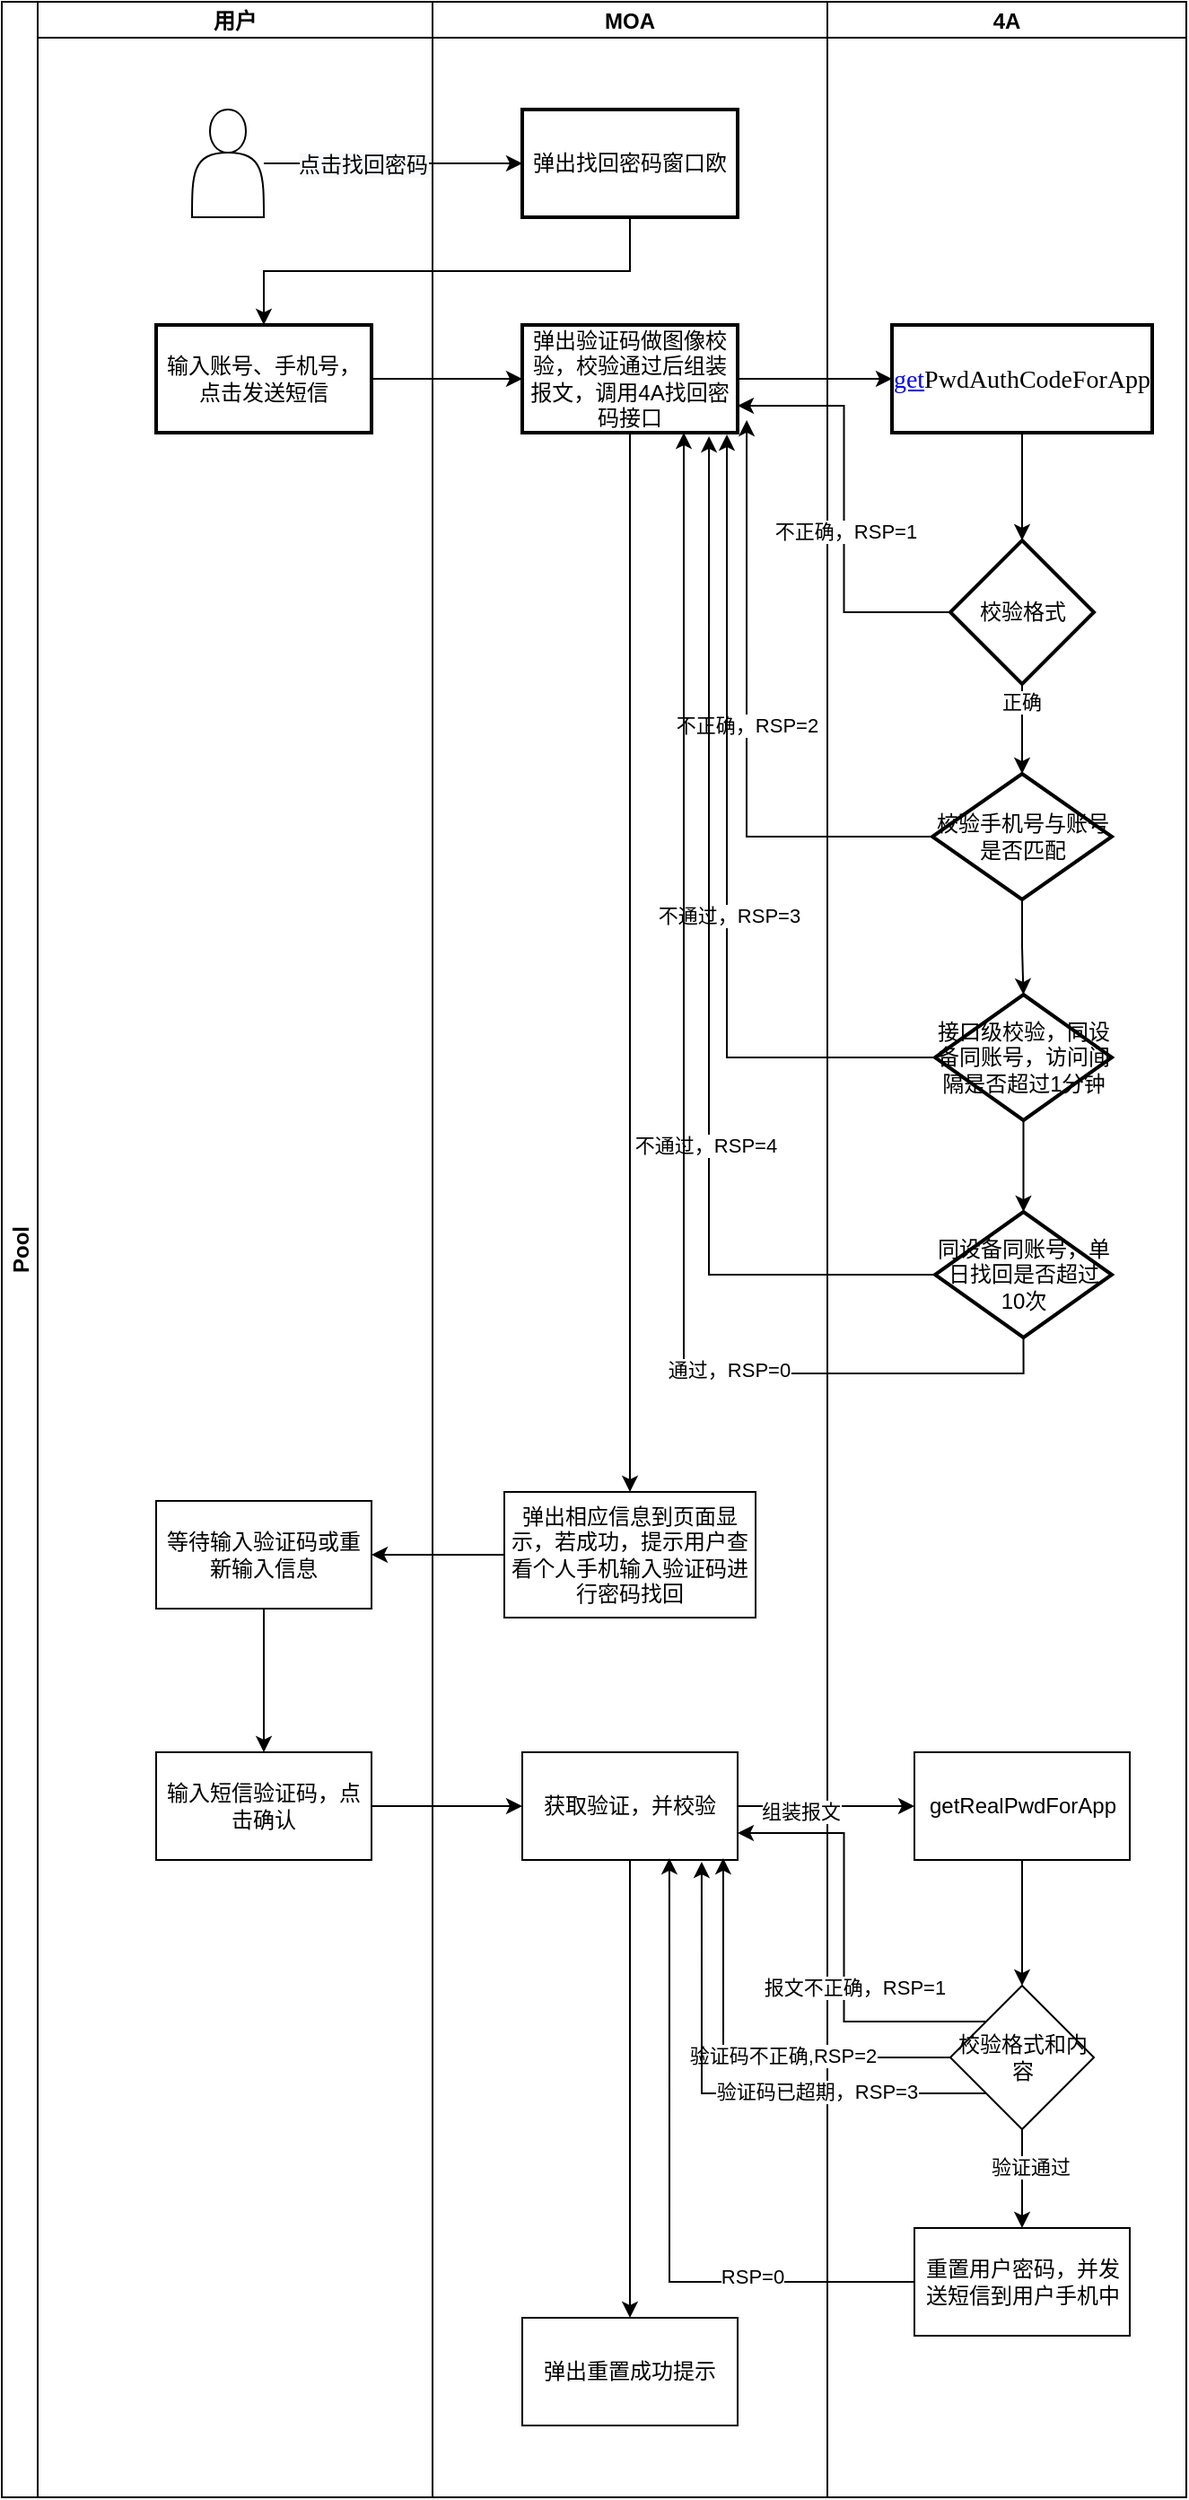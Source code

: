 <mxfile version="16.5.6" type="github" pages="6">
  <diagram id="Kmzh6wSpVczRe0Lrb-6-" name="找回密码">
    <mxGraphModel dx="1038" dy="576" grid="1" gridSize="10" guides="1" tooltips="1" connect="1" arrows="1" fold="1" page="1" pageScale="1" pageWidth="827" pageHeight="1169" math="0" shadow="0">
      <root>
        <mxCell id="FuUYy8-Zn2iDIKLhHMj8-0" />
        <mxCell id="FuUYy8-Zn2iDIKLhHMj8-1" parent="FuUYy8-Zn2iDIKLhHMj8-0" />
        <mxCell id="IIP4rIuuYUn2ihaWNvCv-37" value="Pool" style="swimlane;childLayout=stackLayout;resizeParent=1;resizeParentMax=0;startSize=20;horizontal=0;horizontalStack=1;" parent="FuUYy8-Zn2iDIKLhHMj8-1" vertex="1">
          <mxGeometry x="70" y="80" width="660" height="1390" as="geometry" />
        </mxCell>
        <mxCell id="IIP4rIuuYUn2ihaWNvCv-56" value="用户" style="swimlane;startSize=20;" parent="IIP4rIuuYUn2ihaWNvCv-37" vertex="1">
          <mxGeometry x="20" width="220" height="1390" as="geometry" />
        </mxCell>
        <mxCell id="IIP4rIuuYUn2ihaWNvCv-60" value="" style="shape=actor;whiteSpace=wrap;html=1;" parent="IIP4rIuuYUn2ihaWNvCv-56" vertex="1">
          <mxGeometry x="86" y="60" width="40" height="60" as="geometry" />
        </mxCell>
        <mxCell id="IIP4rIuuYUn2ihaWNvCv-44" value="输入账号、手机号，点击发送短信" style="whiteSpace=wrap;html=1;strokeWidth=2;" parent="IIP4rIuuYUn2ihaWNvCv-56" vertex="1">
          <mxGeometry x="66" y="180" width="120" height="60" as="geometry" />
        </mxCell>
        <mxCell id="IIP4rIuuYUn2ihaWNvCv-93" value="等待输入验证码或重新输入信息" style="whiteSpace=wrap;html=1;rounded=0;" parent="IIP4rIuuYUn2ihaWNvCv-56" vertex="1">
          <mxGeometry x="66" y="835" width="120" height="60" as="geometry" />
        </mxCell>
        <mxCell id="IIP4rIuuYUn2ihaWNvCv-38" value="MOA" style="swimlane;startSize=20;" parent="IIP4rIuuYUn2ihaWNvCv-37" vertex="1">
          <mxGeometry x="240" width="220" height="1390" as="geometry" />
        </mxCell>
        <mxCell id="IIP4rIuuYUn2ihaWNvCv-42" value="弹出找回密码窗口欧" style="whiteSpace=wrap;html=1;strokeWidth=2;" parent="IIP4rIuuYUn2ihaWNvCv-38" vertex="1">
          <mxGeometry x="50" y="60" width="120" height="60" as="geometry" />
        </mxCell>
        <mxCell id="IIP4rIuuYUn2ihaWNvCv-91" style="edgeStyle=orthogonalEdgeStyle;rounded=0;orthogonalLoop=1;jettySize=auto;html=1;" parent="IIP4rIuuYUn2ihaWNvCv-38" source="IIP4rIuuYUn2ihaWNvCv-48" target="IIP4rIuuYUn2ihaWNvCv-90" edge="1">
          <mxGeometry relative="1" as="geometry" />
        </mxCell>
        <mxCell id="IIP4rIuuYUn2ihaWNvCv-48" value="弹出验证码做图像校验，校验通过后组装报文，调用4A找回密码接口" style="whiteSpace=wrap;html=1;strokeWidth=2;" parent="IIP4rIuuYUn2ihaWNvCv-38" vertex="1">
          <mxGeometry x="50" y="180" width="120" height="60" as="geometry" />
        </mxCell>
        <mxCell id="IIP4rIuuYUn2ihaWNvCv-90" value="弹出相应信息到页面显示，若成功，提示用户查看个人手机输入验证码进行密码找回" style="rounded=0;whiteSpace=wrap;html=1;" parent="IIP4rIuuYUn2ihaWNvCv-38" vertex="1">
          <mxGeometry x="40" y="830" width="140" height="70" as="geometry" />
        </mxCell>
        <mxCell id="IIP4rIuuYUn2ihaWNvCv-100" value="获取验证，并校验" style="whiteSpace=wrap;html=1;rounded=0;" parent="IIP4rIuuYUn2ihaWNvCv-38" vertex="1">
          <mxGeometry x="50" y="975" width="120" height="60" as="geometry" />
        </mxCell>
        <mxCell id="IIP4rIuuYUn2ihaWNvCv-124" value="弹出重置成功提示" style="rounded=0;whiteSpace=wrap;html=1;" parent="IIP4rIuuYUn2ihaWNvCv-38" vertex="1">
          <mxGeometry x="50" y="1290" width="120" height="60" as="geometry" />
        </mxCell>
        <mxCell id="IIP4rIuuYUn2ihaWNvCv-123" style="edgeStyle=orthogonalEdgeStyle;rounded=0;orthogonalLoop=1;jettySize=auto;html=1;" parent="IIP4rIuuYUn2ihaWNvCv-38" source="IIP4rIuuYUn2ihaWNvCv-100" target="IIP4rIuuYUn2ihaWNvCv-124" edge="1">
          <mxGeometry relative="1" as="geometry">
            <mxPoint x="110" y="1290" as="targetPoint" />
          </mxGeometry>
        </mxCell>
        <mxCell id="IIP4rIuuYUn2ihaWNvCv-39" value="4A" style="swimlane;startSize=20;" parent="IIP4rIuuYUn2ihaWNvCv-37" vertex="1">
          <mxGeometry x="460" width="200" height="1390" as="geometry" />
        </mxCell>
        <mxCell id="IIP4rIuuYUn2ihaWNvCv-50" value="&lt;p class=&quot;MsoNormal&quot;&gt;&lt;a href=&quot;http://123.126.34.176:20214/WS4A/token/checkBwdaToken?args=xxx&quot;&gt;&lt;span style=&quot;font-size: 10.5pt&quot;&gt;&lt;font face=&quot;Calibri&quot;&gt;get&lt;/font&gt;&lt;/span&gt;&lt;/a&gt;&lt;span style=&quot;font-size: 10.5pt&quot;&gt;&lt;font face=&quot;Calibri&quot;&gt;PwdAuthCodeForApp&lt;/font&gt;&lt;/span&gt;&lt;/p&gt;" style="whiteSpace=wrap;html=1;strokeWidth=2;" parent="IIP4rIuuYUn2ihaWNvCv-39" vertex="1">
          <mxGeometry x="36" y="180" width="145" height="60" as="geometry" />
        </mxCell>
        <mxCell id="IIP4rIuuYUn2ihaWNvCv-72" style="edgeStyle=orthogonalEdgeStyle;rounded=0;orthogonalLoop=1;jettySize=auto;html=1;entryX=0.5;entryY=0;entryDx=0;entryDy=0;entryPerimeter=0;" parent="IIP4rIuuYUn2ihaWNvCv-39" source="IIP4rIuuYUn2ihaWNvCv-54" target="IIP4rIuuYUn2ihaWNvCv-70" edge="1">
          <mxGeometry relative="1" as="geometry" />
        </mxCell>
        <mxCell id="IIP4rIuuYUn2ihaWNvCv-73" value="正确" style="edgeLabel;html=1;align=center;verticalAlign=middle;resizable=0;points=[];" parent="IIP4rIuuYUn2ihaWNvCv-72" vertex="1" connectable="0">
          <mxGeometry x="-0.6" y="-1" relative="1" as="geometry">
            <mxPoint as="offset" />
          </mxGeometry>
        </mxCell>
        <mxCell id="IIP4rIuuYUn2ihaWNvCv-54" value="&lt;span&gt;校验格式&lt;/span&gt;" style="rhombus;whiteSpace=wrap;html=1;strokeWidth=2;" parent="IIP4rIuuYUn2ihaWNvCv-39" vertex="1">
          <mxGeometry x="68.5" y="300" width="80" height="80" as="geometry" />
        </mxCell>
        <mxCell id="IIP4rIuuYUn2ihaWNvCv-55" value="" style="edgeStyle=orthogonalEdgeStyle;rounded=0;orthogonalLoop=1;jettySize=auto;html=1;" parent="IIP4rIuuYUn2ihaWNvCv-39" source="IIP4rIuuYUn2ihaWNvCv-50" target="IIP4rIuuYUn2ihaWNvCv-54" edge="1">
          <mxGeometry relative="1" as="geometry" />
        </mxCell>
        <mxCell id="IIP4rIuuYUn2ihaWNvCv-79" value="" style="edgeStyle=orthogonalEdgeStyle;rounded=0;orthogonalLoop=1;jettySize=auto;html=1;" parent="IIP4rIuuYUn2ihaWNvCv-39" source="IIP4rIuuYUn2ihaWNvCv-70" target="IIP4rIuuYUn2ihaWNvCv-78" edge="1">
          <mxGeometry relative="1" as="geometry" />
        </mxCell>
        <mxCell id="IIP4rIuuYUn2ihaWNvCv-70" value="校验手机号与账号是否匹配" style="strokeWidth=2;html=1;shape=mxgraph.flowchart.decision;whiteSpace=wrap;" parent="IIP4rIuuYUn2ihaWNvCv-39" vertex="1">
          <mxGeometry x="58.5" y="430" width="100" height="70" as="geometry" />
        </mxCell>
        <mxCell id="IIP4rIuuYUn2ihaWNvCv-78" value="接口级校验，同设备同账号，访问间隔是否超过1分钟" style="strokeWidth=2;html=1;shape=mxgraph.flowchart.decision;whiteSpace=wrap;" parent="IIP4rIuuYUn2ihaWNvCv-39" vertex="1">
          <mxGeometry x="60" y="553" width="98.5" height="70" as="geometry" />
        </mxCell>
        <mxCell id="IIP4rIuuYUn2ihaWNvCv-104" value="getRealPwdForApp" style="whiteSpace=wrap;html=1;rounded=0;" parent="IIP4rIuuYUn2ihaWNvCv-39" vertex="1">
          <mxGeometry x="48.5" y="975" width="120" height="60" as="geometry" />
        </mxCell>
        <mxCell id="IIP4rIuuYUn2ihaWNvCv-118" value="重置用户密码，并发送短信到用户手机中" style="whiteSpace=wrap;html=1;rounded=0;" parent="IIP4rIuuYUn2ihaWNvCv-39" vertex="1">
          <mxGeometry x="48.5" y="1240" width="120" height="60" as="geometry" />
        </mxCell>
        <mxCell id="IIP4rIuuYUn2ihaWNvCv-61" style="edgeStyle=orthogonalEdgeStyle;rounded=0;orthogonalLoop=1;jettySize=auto;html=1;entryX=0;entryY=0.5;entryDx=0;entryDy=0;" parent="IIP4rIuuYUn2ihaWNvCv-37" source="IIP4rIuuYUn2ihaWNvCv-60" target="IIP4rIuuYUn2ihaWNvCv-42" edge="1">
          <mxGeometry relative="1" as="geometry" />
        </mxCell>
        <mxCell id="IIP4rIuuYUn2ihaWNvCv-64" value="&lt;span style=&quot;font-size: 12px ; background-color: rgb(248 , 249 , 250)&quot;&gt;点击找回密码&lt;/span&gt;" style="edgeLabel;html=1;align=center;verticalAlign=middle;resizable=0;points=[];" parent="IIP4rIuuYUn2ihaWNvCv-61" vertex="1" connectable="0">
          <mxGeometry x="-0.236" y="-1" relative="1" as="geometry">
            <mxPoint as="offset" />
          </mxGeometry>
        </mxCell>
        <mxCell id="IIP4rIuuYUn2ihaWNvCv-65" style="edgeStyle=orthogonalEdgeStyle;rounded=0;orthogonalLoop=1;jettySize=auto;html=1;entryX=0.5;entryY=0;entryDx=0;entryDy=0;exitX=0.5;exitY=1;exitDx=0;exitDy=0;" parent="IIP4rIuuYUn2ihaWNvCv-37" source="IIP4rIuuYUn2ihaWNvCv-42" target="IIP4rIuuYUn2ihaWNvCv-44" edge="1">
          <mxGeometry relative="1" as="geometry" />
        </mxCell>
        <mxCell id="IIP4rIuuYUn2ihaWNvCv-49" value="" style="edgeStyle=orthogonalEdgeStyle;rounded=0;orthogonalLoop=1;jettySize=auto;html=1;" parent="IIP4rIuuYUn2ihaWNvCv-37" source="IIP4rIuuYUn2ihaWNvCv-44" target="IIP4rIuuYUn2ihaWNvCv-48" edge="1">
          <mxGeometry relative="1" as="geometry" />
        </mxCell>
        <mxCell id="IIP4rIuuYUn2ihaWNvCv-51" value="" style="edgeStyle=orthogonalEdgeStyle;rounded=0;orthogonalLoop=1;jettySize=auto;html=1;" parent="IIP4rIuuYUn2ihaWNvCv-37" source="IIP4rIuuYUn2ihaWNvCv-48" target="IIP4rIuuYUn2ihaWNvCv-50" edge="1">
          <mxGeometry relative="1" as="geometry" />
        </mxCell>
        <mxCell id="IIP4rIuuYUn2ihaWNvCv-66" style="edgeStyle=orthogonalEdgeStyle;rounded=0;orthogonalLoop=1;jettySize=auto;html=1;entryX=1;entryY=0.75;entryDx=0;entryDy=0;" parent="IIP4rIuuYUn2ihaWNvCv-37" source="IIP4rIuuYUn2ihaWNvCv-54" target="IIP4rIuuYUn2ihaWNvCv-48" edge="1">
          <mxGeometry relative="1" as="geometry" />
        </mxCell>
        <mxCell id="IIP4rIuuYUn2ihaWNvCv-67" value="不正确，RSP=1" style="edgeLabel;html=1;align=center;verticalAlign=middle;resizable=0;points=[];" parent="IIP4rIuuYUn2ihaWNvCv-66" vertex="1" connectable="0">
          <mxGeometry x="-0.107" relative="1" as="geometry">
            <mxPoint as="offset" />
          </mxGeometry>
        </mxCell>
        <mxCell id="IIP4rIuuYUn2ihaWNvCv-74" style="edgeStyle=orthogonalEdgeStyle;rounded=0;orthogonalLoop=1;jettySize=auto;html=1;exitX=0;exitY=0.5;exitDx=0;exitDy=0;exitPerimeter=0;entryX=1.042;entryY=0.883;entryDx=0;entryDy=0;entryPerimeter=0;" parent="IIP4rIuuYUn2ihaWNvCv-37" source="IIP4rIuuYUn2ihaWNvCv-70" target="IIP4rIuuYUn2ihaWNvCv-48" edge="1">
          <mxGeometry relative="1" as="geometry" />
        </mxCell>
        <mxCell id="IIP4rIuuYUn2ihaWNvCv-75" value="不正确，RSP=2" style="edgeLabel;html=1;align=center;verticalAlign=middle;resizable=0;points=[];" parent="IIP4rIuuYUn2ihaWNvCv-74" vertex="1" connectable="0">
          <mxGeometry x="-0.015" relative="1" as="geometry">
            <mxPoint y="-1" as="offset" />
          </mxGeometry>
        </mxCell>
        <mxCell id="IIP4rIuuYUn2ihaWNvCv-81" style="edgeStyle=orthogonalEdgeStyle;rounded=0;orthogonalLoop=1;jettySize=auto;html=1;entryX=0.95;entryY=1.017;entryDx=0;entryDy=0;entryPerimeter=0;" parent="IIP4rIuuYUn2ihaWNvCv-37" source="IIP4rIuuYUn2ihaWNvCv-78" target="IIP4rIuuYUn2ihaWNvCv-48" edge="1">
          <mxGeometry relative="1" as="geometry">
            <mxPoint x="386" y="250" as="targetPoint" />
          </mxGeometry>
        </mxCell>
        <mxCell id="IIP4rIuuYUn2ihaWNvCv-82" value="不通过，RSP=3" style="edgeLabel;html=1;align=center;verticalAlign=middle;resizable=0;points=[];" parent="IIP4rIuuYUn2ihaWNvCv-81" vertex="1" connectable="0">
          <mxGeometry x="-0.157" y="-1" relative="1" as="geometry">
            <mxPoint as="offset" />
          </mxGeometry>
        </mxCell>
        <mxCell id="IIP4rIuuYUn2ihaWNvCv-94" value="" style="edgeStyle=orthogonalEdgeStyle;rounded=0;orthogonalLoop=1;jettySize=auto;html=1;" parent="IIP4rIuuYUn2ihaWNvCv-37" source="IIP4rIuuYUn2ihaWNvCv-90" target="IIP4rIuuYUn2ihaWNvCv-93" edge="1">
          <mxGeometry relative="1" as="geometry" />
        </mxCell>
        <mxCell id="IIP4rIuuYUn2ihaWNvCv-105" value="" style="edgeStyle=orthogonalEdgeStyle;rounded=0;orthogonalLoop=1;jettySize=auto;html=1;" parent="IIP4rIuuYUn2ihaWNvCv-37" source="IIP4rIuuYUn2ihaWNvCv-100" target="IIP4rIuuYUn2ihaWNvCv-104" edge="1">
          <mxGeometry relative="1" as="geometry" />
        </mxCell>
        <mxCell id="IIP4rIuuYUn2ihaWNvCv-106" value="组装报文" style="edgeLabel;html=1;align=center;verticalAlign=middle;resizable=0;points=[];" parent="IIP4rIuuYUn2ihaWNvCv-105" vertex="1" connectable="0">
          <mxGeometry x="-0.289" y="-3" relative="1" as="geometry">
            <mxPoint as="offset" />
          </mxGeometry>
        </mxCell>
        <mxCell id="IIP4rIuuYUn2ihaWNvCv-121" style="edgeStyle=orthogonalEdgeStyle;rounded=0;orthogonalLoop=1;jettySize=auto;html=1;entryX=0.683;entryY=0.983;entryDx=0;entryDy=0;entryPerimeter=0;" parent="IIP4rIuuYUn2ihaWNvCv-37" source="IIP4rIuuYUn2ihaWNvCv-118" target="IIP4rIuuYUn2ihaWNvCv-100" edge="1">
          <mxGeometry relative="1" as="geometry" />
        </mxCell>
        <mxCell id="IIP4rIuuYUn2ihaWNvCv-122" value="RSP=0" style="edgeLabel;html=1;align=center;verticalAlign=middle;resizable=0;points=[];" parent="IIP4rIuuYUn2ihaWNvCv-121" vertex="1" connectable="0">
          <mxGeometry x="-0.509" y="-3" relative="1" as="geometry">
            <mxPoint x="1" as="offset" />
          </mxGeometry>
        </mxCell>
        <mxCell id="IIP4rIuuYUn2ihaWNvCv-85" style="edgeStyle=orthogonalEdgeStyle;rounded=0;orthogonalLoop=1;jettySize=auto;html=1;entryX=0.867;entryY=1.033;entryDx=0;entryDy=0;entryPerimeter=0;" parent="FuUYy8-Zn2iDIKLhHMj8-1" source="IIP4rIuuYUn2ihaWNvCv-83" target="IIP4rIuuYUn2ihaWNvCv-48" edge="1">
          <mxGeometry relative="1" as="geometry" />
        </mxCell>
        <mxCell id="IIP4rIuuYUn2ihaWNvCv-86" value="不通过，RSP=4" style="edgeLabel;html=1;align=center;verticalAlign=middle;resizable=0;points=[];" parent="IIP4rIuuYUn2ihaWNvCv-85" vertex="1" connectable="0">
          <mxGeometry x="-0.333" y="2" relative="1" as="geometry">
            <mxPoint as="offset" />
          </mxGeometry>
        </mxCell>
        <mxCell id="IIP4rIuuYUn2ihaWNvCv-87" style="edgeStyle=orthogonalEdgeStyle;rounded=0;orthogonalLoop=1;jettySize=auto;html=1;exitX=0.5;exitY=1;exitDx=0;exitDy=0;exitPerimeter=0;entryX=0.75;entryY=1;entryDx=0;entryDy=0;" parent="FuUYy8-Zn2iDIKLhHMj8-1" source="IIP4rIuuYUn2ihaWNvCv-83" target="IIP4rIuuYUn2ihaWNvCv-48" edge="1">
          <mxGeometry relative="1" as="geometry">
            <mxPoint x="396" y="330" as="targetPoint" />
          </mxGeometry>
        </mxCell>
        <mxCell id="IIP4rIuuYUn2ihaWNvCv-88" value="通过，RSP=0" style="edgeLabel;html=1;align=center;verticalAlign=middle;resizable=0;points=[];" parent="IIP4rIuuYUn2ihaWNvCv-87" vertex="1" connectable="0">
          <mxGeometry x="-0.496" y="-2" relative="1" as="geometry">
            <mxPoint as="offset" />
          </mxGeometry>
        </mxCell>
        <mxCell id="IIP4rIuuYUn2ihaWNvCv-83" value="同设备同账号，单日找回是否超过10次" style="strokeWidth=2;html=1;shape=mxgraph.flowchart.decision;whiteSpace=wrap;" parent="FuUYy8-Zn2iDIKLhHMj8-1" vertex="1">
          <mxGeometry x="590" y="754" width="98.5" height="70" as="geometry" />
        </mxCell>
        <mxCell id="IIP4rIuuYUn2ihaWNvCv-84" value="" style="edgeStyle=orthogonalEdgeStyle;rounded=0;orthogonalLoop=1;jettySize=auto;html=1;" parent="FuUYy8-Zn2iDIKLhHMj8-1" source="IIP4rIuuYUn2ihaWNvCv-78" target="IIP4rIuuYUn2ihaWNvCv-83" edge="1">
          <mxGeometry relative="1" as="geometry" />
        </mxCell>
        <mxCell id="IIP4rIuuYUn2ihaWNvCv-101" value="" style="edgeStyle=orthogonalEdgeStyle;rounded=0;orthogonalLoop=1;jettySize=auto;html=1;" parent="FuUYy8-Zn2iDIKLhHMj8-1" source="IIP4rIuuYUn2ihaWNvCv-97" target="IIP4rIuuYUn2ihaWNvCv-100" edge="1">
          <mxGeometry relative="1" as="geometry" />
        </mxCell>
        <mxCell id="IIP4rIuuYUn2ihaWNvCv-97" value="输入短信验证码，点击确认" style="whiteSpace=wrap;html=1;rounded=0;" parent="FuUYy8-Zn2iDIKLhHMj8-1" vertex="1">
          <mxGeometry x="156" y="1055" width="120" height="60" as="geometry" />
        </mxCell>
        <mxCell id="IIP4rIuuYUn2ihaWNvCv-98" value="" style="edgeStyle=orthogonalEdgeStyle;rounded=0;orthogonalLoop=1;jettySize=auto;html=1;" parent="FuUYy8-Zn2iDIKLhHMj8-1" source="IIP4rIuuYUn2ihaWNvCv-93" target="IIP4rIuuYUn2ihaWNvCv-97" edge="1">
          <mxGeometry relative="1" as="geometry" />
        </mxCell>
        <mxCell id="IIP4rIuuYUn2ihaWNvCv-109" style="edgeStyle=orthogonalEdgeStyle;rounded=0;orthogonalLoop=1;jettySize=auto;html=1;exitX=0;exitY=0;exitDx=0;exitDy=0;entryX=1;entryY=0.75;entryDx=0;entryDy=0;" parent="FuUYy8-Zn2iDIKLhHMj8-1" source="IIP4rIuuYUn2ihaWNvCv-107" target="IIP4rIuuYUn2ihaWNvCv-100" edge="1">
          <mxGeometry relative="1" as="geometry" />
        </mxCell>
        <mxCell id="IIP4rIuuYUn2ihaWNvCv-110" value="报文不正确，RSP=1" style="edgeLabel;html=1;align=center;verticalAlign=middle;resizable=0;points=[];" parent="IIP4rIuuYUn2ihaWNvCv-109" vertex="1" connectable="0">
          <mxGeometry x="-0.185" y="-5" relative="1" as="geometry">
            <mxPoint as="offset" />
          </mxGeometry>
        </mxCell>
        <mxCell id="IIP4rIuuYUn2ihaWNvCv-112" style="edgeStyle=orthogonalEdgeStyle;rounded=0;orthogonalLoop=1;jettySize=auto;html=1;entryX=0.933;entryY=0.983;entryDx=0;entryDy=0;entryPerimeter=0;" parent="FuUYy8-Zn2iDIKLhHMj8-1" source="IIP4rIuuYUn2ihaWNvCv-107" target="IIP4rIuuYUn2ihaWNvCv-100" edge="1">
          <mxGeometry relative="1" as="geometry" />
        </mxCell>
        <mxCell id="IIP4rIuuYUn2ihaWNvCv-113" value="验证码不正确,RSP=2" style="edgeLabel;html=1;align=center;verticalAlign=middle;resizable=0;points=[];" parent="IIP4rIuuYUn2ihaWNvCv-112" vertex="1" connectable="0">
          <mxGeometry x="-0.213" y="-1" relative="1" as="geometry">
            <mxPoint as="offset" />
          </mxGeometry>
        </mxCell>
        <mxCell id="IIP4rIuuYUn2ihaWNvCv-114" style="edgeStyle=orthogonalEdgeStyle;rounded=0;orthogonalLoop=1;jettySize=auto;html=1;exitX=0;exitY=1;exitDx=0;exitDy=0;entryX=0.833;entryY=1.017;entryDx=0;entryDy=0;entryPerimeter=0;" parent="FuUYy8-Zn2iDIKLhHMj8-1" source="IIP4rIuuYUn2ihaWNvCv-107" target="IIP4rIuuYUn2ihaWNvCv-100" edge="1">
          <mxGeometry relative="1" as="geometry" />
        </mxCell>
        <mxCell id="IIP4rIuuYUn2ihaWNvCv-115" value="验证码已超期，RSP=3" style="edgeLabel;html=1;align=center;verticalAlign=middle;resizable=0;points=[];" parent="IIP4rIuuYUn2ihaWNvCv-114" vertex="1" connectable="0">
          <mxGeometry x="-0.343" y="-1" relative="1" as="geometry">
            <mxPoint as="offset" />
          </mxGeometry>
        </mxCell>
        <mxCell id="IIP4rIuuYUn2ihaWNvCv-119" value="" style="edgeStyle=orthogonalEdgeStyle;rounded=0;orthogonalLoop=1;jettySize=auto;html=1;" parent="FuUYy8-Zn2iDIKLhHMj8-1" source="IIP4rIuuYUn2ihaWNvCv-107" target="IIP4rIuuYUn2ihaWNvCv-118" edge="1">
          <mxGeometry relative="1" as="geometry" />
        </mxCell>
        <mxCell id="IIP4rIuuYUn2ihaWNvCv-120" value="验证通过" style="edgeLabel;html=1;align=center;verticalAlign=middle;resizable=0;points=[];" parent="IIP4rIuuYUn2ihaWNvCv-119" vertex="1" connectable="0">
          <mxGeometry x="-0.244" y="4" relative="1" as="geometry">
            <mxPoint as="offset" />
          </mxGeometry>
        </mxCell>
        <mxCell id="IIP4rIuuYUn2ihaWNvCv-107" value="校验格式和内容" style="rhombus;whiteSpace=wrap;html=1;rounded=0;" parent="FuUYy8-Zn2iDIKLhHMj8-1" vertex="1">
          <mxGeometry x="598.5" y="1185" width="80" height="80" as="geometry" />
        </mxCell>
        <mxCell id="IIP4rIuuYUn2ihaWNvCv-108" value="" style="edgeStyle=orthogonalEdgeStyle;rounded=0;orthogonalLoop=1;jettySize=auto;html=1;" parent="FuUYy8-Zn2iDIKLhHMj8-1" source="IIP4rIuuYUn2ihaWNvCv-104" target="IIP4rIuuYUn2ihaWNvCv-107" edge="1">
          <mxGeometry relative="1" as="geometry" />
        </mxCell>
      </root>
    </mxGraphModel>
  </diagram>
  <diagram name="修改密码" id="8ce9d11a-91a2-4d17-14d8-a56ed91bf033">
    <mxGraphModel dx="1038" dy="576" grid="1" gridSize="10" guides="1" tooltips="1" connect="1" arrows="1" fold="1" page="1" pageScale="1" pageWidth="1100" pageHeight="850" background="none" math="0" shadow="0">
      <root>
        <mxCell id="0" />
        <mxCell id="1" parent="0" />
      </root>
    </mxGraphModel>
  </diagram>
  <diagram id="smN93Xg2UFiTv3xcvgqn" name="登录认证">
    <mxGraphModel dx="1038" dy="576" grid="1" gridSize="10" guides="1" tooltips="1" connect="1" arrows="1" fold="1" page="1" pageScale="1" pageWidth="827" pageHeight="1169" math="0" shadow="0">
      <root>
        <mxCell id="27ZyNSSo2jnDw6zNUmZT-0" />
        <mxCell id="27ZyNSSo2jnDw6zNUmZT-1" parent="27ZyNSSo2jnDw6zNUmZT-0" />
      </root>
    </mxGraphModel>
  </diagram>
  <diagram name="修改密码" id="oL6tkg7jwoP_JrwJ_ri-">
    <mxGraphModel dx="1038" dy="576" grid="1" gridSize="10" guides="1" tooltips="1" connect="1" arrows="1" fold="1" page="1" pageScale="1" pageWidth="1100" pageHeight="850" background="none" math="0" shadow="0">
      <root>
        <mxCell id="0" />
        <mxCell id="1" parent="0" />
        <mxCell id="6lT4RTNOQQL69xJHQuYG-1" value="" style="strokeWidth=2;html=1;shape=mxgraph.flowchart.start_1;whiteSpace=wrap;" parent="1" vertex="1">
          <mxGeometry x="140" y="100" width="100" height="60" as="geometry" />
        </mxCell>
      </root>
    </mxGraphModel>
  </diagram>
  <diagram id="uJXX_KpD_IACt5CmpuH2" name="ER图">
    <mxGraphModel dx="1038" dy="576" grid="1" gridSize="10" guides="1" tooltips="1" connect="1" arrows="1" fold="1" page="1" pageScale="1" pageWidth="827" pageHeight="1169" math="0" shadow="0">
      <root>
        <mxCell id="EK_pK1y2iK-1zOjErAnI-0" />
        <mxCell id="EK_pK1y2iK-1zOjErAnI-1" parent="EK_pK1y2iK-1zOjErAnI-0" />
        <mxCell id="EK_pK1y2iK-1zOjErAnI-2" value="user" style="shape=table;startSize=30;container=1;collapsible=1;childLayout=tableLayout;fixedRows=1;rowLines=0;fontStyle=1;align=center;resizeLast=1;" parent="EK_pK1y2iK-1zOjErAnI-1" vertex="1">
          <mxGeometry x="100" y="140" width="180" height="160" as="geometry" />
        </mxCell>
        <mxCell id="EK_pK1y2iK-1zOjErAnI-3" value="" style="shape=partialRectangle;collapsible=0;dropTarget=0;pointerEvents=0;fillColor=none;top=0;left=0;bottom=1;right=0;points=[[0,0.5],[1,0.5]];portConstraint=eastwest;" parent="EK_pK1y2iK-1zOjErAnI-2" vertex="1">
          <mxGeometry y="30" width="180" height="30" as="geometry" />
        </mxCell>
        <mxCell id="EK_pK1y2iK-1zOjErAnI-4" value="PK" style="shape=partialRectangle;connectable=0;fillColor=none;top=0;left=0;bottom=0;right=0;fontStyle=1;overflow=hidden;" parent="EK_pK1y2iK-1zOjErAnI-3" vertex="1">
          <mxGeometry width="30" height="30" as="geometry">
            <mxRectangle width="30" height="30" as="alternateBounds" />
          </mxGeometry>
        </mxCell>
        <mxCell id="EK_pK1y2iK-1zOjErAnI-5" value="uid" style="shape=partialRectangle;connectable=0;fillColor=none;top=0;left=0;bottom=0;right=0;align=left;spacingLeft=6;fontStyle=5;overflow=hidden;" parent="EK_pK1y2iK-1zOjErAnI-3" vertex="1">
          <mxGeometry x="30" width="150" height="30" as="geometry">
            <mxRectangle width="150" height="30" as="alternateBounds" />
          </mxGeometry>
        </mxCell>
        <mxCell id="EK_pK1y2iK-1zOjErAnI-6" value="" style="shape=partialRectangle;collapsible=0;dropTarget=0;pointerEvents=0;fillColor=none;top=0;left=0;bottom=0;right=0;points=[[0,0.5],[1,0.5]];portConstraint=eastwest;" parent="EK_pK1y2iK-1zOjErAnI-2" vertex="1">
          <mxGeometry y="60" width="180" height="30" as="geometry" />
        </mxCell>
        <mxCell id="EK_pK1y2iK-1zOjErAnI-7" value="" style="shape=partialRectangle;connectable=0;fillColor=none;top=0;left=0;bottom=0;right=0;editable=1;overflow=hidden;" parent="EK_pK1y2iK-1zOjErAnI-6" vertex="1">
          <mxGeometry width="30" height="30" as="geometry">
            <mxRectangle width="30" height="30" as="alternateBounds" />
          </mxGeometry>
        </mxCell>
        <mxCell id="EK_pK1y2iK-1zOjErAnI-8" value="usercode" style="shape=partialRectangle;connectable=0;fillColor=none;top=0;left=0;bottom=0;right=0;align=left;spacingLeft=6;overflow=hidden;" parent="EK_pK1y2iK-1zOjErAnI-6" vertex="1">
          <mxGeometry x="30" width="150" height="30" as="geometry">
            <mxRectangle width="150" height="30" as="alternateBounds" />
          </mxGeometry>
        </mxCell>
        <mxCell id="EK_pK1y2iK-1zOjErAnI-9" value="" style="shape=partialRectangle;collapsible=0;dropTarget=0;pointerEvents=0;fillColor=none;top=0;left=0;bottom=0;right=0;points=[[0,0.5],[1,0.5]];portConstraint=eastwest;" parent="EK_pK1y2iK-1zOjErAnI-2" vertex="1">
          <mxGeometry y="90" width="180" height="30" as="geometry" />
        </mxCell>
        <mxCell id="EK_pK1y2iK-1zOjErAnI-10" value="" style="shape=partialRectangle;connectable=0;fillColor=none;top=0;left=0;bottom=0;right=0;editable=1;overflow=hidden;" parent="EK_pK1y2iK-1zOjErAnI-9" vertex="1">
          <mxGeometry width="30" height="30" as="geometry">
            <mxRectangle width="30" height="30" as="alternateBounds" />
          </mxGeometry>
        </mxCell>
        <mxCell id="EK_pK1y2iK-1zOjErAnI-11" value="username" style="shape=partialRectangle;connectable=0;fillColor=none;top=0;left=0;bottom=0;right=0;align=left;spacingLeft=6;overflow=hidden;" parent="EK_pK1y2iK-1zOjErAnI-9" vertex="1">
          <mxGeometry x="30" width="150" height="30" as="geometry">
            <mxRectangle width="150" height="30" as="alternateBounds" />
          </mxGeometry>
        </mxCell>
        <mxCell id="EK_pK1y2iK-1zOjErAnI-12" value="" style="shape=partialRectangle;collapsible=0;dropTarget=0;pointerEvents=0;fillColor=none;top=0;left=0;bottom=0;right=0;points=[[0,0.5],[1,0.5]];portConstraint=eastwest;" parent="EK_pK1y2iK-1zOjErAnI-2" vertex="1">
          <mxGeometry y="120" width="180" height="30" as="geometry" />
        </mxCell>
        <mxCell id="EK_pK1y2iK-1zOjErAnI-13" value="" style="shape=partialRectangle;connectable=0;fillColor=none;top=0;left=0;bottom=0;right=0;editable=1;overflow=hidden;" parent="EK_pK1y2iK-1zOjErAnI-12" vertex="1">
          <mxGeometry width="30" height="30" as="geometry">
            <mxRectangle width="30" height="30" as="alternateBounds" />
          </mxGeometry>
        </mxCell>
        <mxCell id="EK_pK1y2iK-1zOjErAnI-14" value="sex" style="shape=partialRectangle;connectable=0;fillColor=none;top=0;left=0;bottom=0;right=0;align=left;spacingLeft=6;overflow=hidden;" parent="EK_pK1y2iK-1zOjErAnI-12" vertex="1">
          <mxGeometry x="30" width="150" height="30" as="geometry">
            <mxRectangle width="150" height="30" as="alternateBounds" />
          </mxGeometry>
        </mxCell>
        <mxCell id="EK_pK1y2iK-1zOjErAnI-15" value="Table" style="shape=table;startSize=30;container=1;collapsible=1;childLayout=tableLayout;fixedRows=1;rowLines=0;fontStyle=1;align=center;resizeLast=1;" parent="EK_pK1y2iK-1zOjErAnI-1" vertex="1">
          <mxGeometry x="370" y="130" width="180" height="160" as="geometry" />
        </mxCell>
        <mxCell id="EK_pK1y2iK-1zOjErAnI-16" value="" style="shape=partialRectangle;collapsible=0;dropTarget=0;pointerEvents=0;fillColor=none;top=0;left=0;bottom=0;right=0;points=[[0,0.5],[1,0.5]];portConstraint=eastwest;" parent="EK_pK1y2iK-1zOjErAnI-15" vertex="1">
          <mxGeometry y="30" width="180" height="30" as="geometry" />
        </mxCell>
        <mxCell id="EK_pK1y2iK-1zOjErAnI-17" value="PK,FK1" style="shape=partialRectangle;connectable=0;fillColor=none;top=0;left=0;bottom=0;right=0;fontStyle=1;overflow=hidden;" parent="EK_pK1y2iK-1zOjErAnI-16" vertex="1">
          <mxGeometry width="60" height="30" as="geometry">
            <mxRectangle width="60" height="30" as="alternateBounds" />
          </mxGeometry>
        </mxCell>
        <mxCell id="EK_pK1y2iK-1zOjErAnI-18" value="Row 1" style="shape=partialRectangle;connectable=0;fillColor=none;top=0;left=0;bottom=0;right=0;align=left;spacingLeft=6;fontStyle=5;overflow=hidden;" parent="EK_pK1y2iK-1zOjErAnI-16" vertex="1">
          <mxGeometry x="60" width="120" height="30" as="geometry">
            <mxRectangle width="120" height="30" as="alternateBounds" />
          </mxGeometry>
        </mxCell>
        <mxCell id="EK_pK1y2iK-1zOjErAnI-19" value="" style="shape=partialRectangle;collapsible=0;dropTarget=0;pointerEvents=0;fillColor=none;top=0;left=0;bottom=1;right=0;points=[[0,0.5],[1,0.5]];portConstraint=eastwest;" parent="EK_pK1y2iK-1zOjErAnI-15" vertex="1">
          <mxGeometry y="60" width="180" height="30" as="geometry" />
        </mxCell>
        <mxCell id="EK_pK1y2iK-1zOjErAnI-20" value="PK,FK2" style="shape=partialRectangle;connectable=0;fillColor=none;top=0;left=0;bottom=0;right=0;fontStyle=1;overflow=hidden;" parent="EK_pK1y2iK-1zOjErAnI-19" vertex="1">
          <mxGeometry width="60" height="30" as="geometry">
            <mxRectangle width="60" height="30" as="alternateBounds" />
          </mxGeometry>
        </mxCell>
        <mxCell id="EK_pK1y2iK-1zOjErAnI-21" value="Row 2" style="shape=partialRectangle;connectable=0;fillColor=none;top=0;left=0;bottom=0;right=0;align=left;spacingLeft=6;fontStyle=5;overflow=hidden;" parent="EK_pK1y2iK-1zOjErAnI-19" vertex="1">
          <mxGeometry x="60" width="120" height="30" as="geometry">
            <mxRectangle width="120" height="30" as="alternateBounds" />
          </mxGeometry>
        </mxCell>
        <mxCell id="EK_pK1y2iK-1zOjErAnI-22" value="" style="shape=partialRectangle;collapsible=0;dropTarget=0;pointerEvents=0;fillColor=none;top=0;left=0;bottom=0;right=0;points=[[0,0.5],[1,0.5]];portConstraint=eastwest;" parent="EK_pK1y2iK-1zOjErAnI-15" vertex="1">
          <mxGeometry y="90" width="180" height="30" as="geometry" />
        </mxCell>
        <mxCell id="EK_pK1y2iK-1zOjErAnI-23" value="" style="shape=partialRectangle;connectable=0;fillColor=none;top=0;left=0;bottom=0;right=0;editable=1;overflow=hidden;" parent="EK_pK1y2iK-1zOjErAnI-22" vertex="1">
          <mxGeometry width="60" height="30" as="geometry">
            <mxRectangle width="60" height="30" as="alternateBounds" />
          </mxGeometry>
        </mxCell>
        <mxCell id="EK_pK1y2iK-1zOjErAnI-24" value="Row 3" style="shape=partialRectangle;connectable=0;fillColor=none;top=0;left=0;bottom=0;right=0;align=left;spacingLeft=6;overflow=hidden;" parent="EK_pK1y2iK-1zOjErAnI-22" vertex="1">
          <mxGeometry x="60" width="120" height="30" as="geometry">
            <mxRectangle width="120" height="30" as="alternateBounds" />
          </mxGeometry>
        </mxCell>
        <mxCell id="EK_pK1y2iK-1zOjErAnI-25" value="" style="shape=partialRectangle;collapsible=0;dropTarget=0;pointerEvents=0;fillColor=none;top=0;left=0;bottom=0;right=0;points=[[0,0.5],[1,0.5]];portConstraint=eastwest;" parent="EK_pK1y2iK-1zOjErAnI-15" vertex="1">
          <mxGeometry y="120" width="180" height="30" as="geometry" />
        </mxCell>
        <mxCell id="EK_pK1y2iK-1zOjErAnI-26" value="" style="shape=partialRectangle;connectable=0;fillColor=none;top=0;left=0;bottom=0;right=0;editable=1;overflow=hidden;" parent="EK_pK1y2iK-1zOjErAnI-25" vertex="1">
          <mxGeometry width="60" height="30" as="geometry">
            <mxRectangle width="60" height="30" as="alternateBounds" />
          </mxGeometry>
        </mxCell>
        <mxCell id="EK_pK1y2iK-1zOjErAnI-27" value="Row 4" style="shape=partialRectangle;connectable=0;fillColor=none;top=0;left=0;bottom=0;right=0;align=left;spacingLeft=6;overflow=hidden;" parent="EK_pK1y2iK-1zOjErAnI-25" vertex="1">
          <mxGeometry x="60" width="120" height="30" as="geometry">
            <mxRectangle width="120" height="30" as="alternateBounds" />
          </mxGeometry>
        </mxCell>
      </root>
    </mxGraphModel>
  </diagram>
  <diagram id="RCSBvvizIeiSMQ2pPhYt" name="MOA人脸认证">
    <mxGraphModel dx="1038" dy="576" grid="1" gridSize="10" guides="1" tooltips="1" connect="1" arrows="1" fold="1" page="1" pageScale="1" pageWidth="827" pageHeight="1169" math="0" shadow="0">
      <root>
        <mxCell id="FLhYPNo3Th5g0a7MgYlW-0" />
        <mxCell id="FLhYPNo3Th5g0a7MgYlW-1" parent="FLhYPNo3Th5g0a7MgYlW-0" />
        <mxCell id="vkV_C0hstpCLfrFw6tV1-0" value="MOA" style="swimlane;" vertex="1" parent="FLhYPNo3Th5g0a7MgYlW-1">
          <mxGeometry x="30" y="150" width="200" height="330" as="geometry" />
        </mxCell>
        <mxCell id="vkV_C0hstpCLfrFw6tV1-4" value="开启人脸识别（上传头像）" style="rounded=0;whiteSpace=wrap;html=1;" vertex="1" parent="vkV_C0hstpCLfrFw6tV1-0">
          <mxGeometry x="40" y="60" width="120" height="60" as="geometry" />
        </mxCell>
        <mxCell id="vkV_C0hstpCLfrFw6tV1-9" value="扫码认证" style="rounded=0;whiteSpace=wrap;html=1;" vertex="1" parent="vkV_C0hstpCLfrFw6tV1-0">
          <mxGeometry x="40" y="200" width="120" height="60" as="geometry" />
        </mxCell>
        <mxCell id="vkV_C0hstpCLfrFw6tV1-1" value="4A" style="swimlane;" vertex="1" parent="FLhYPNo3Th5g0a7MgYlW-1">
          <mxGeometry x="330" y="150" width="200" height="330" as="geometry" />
        </mxCell>
        <mxCell id="vkV_C0hstpCLfrFw6tV1-5" value="人员头像接收接口" style="rounded=0;whiteSpace=wrap;html=1;" vertex="1" parent="vkV_C0hstpCLfrFw6tV1-1">
          <mxGeometry x="40" y="60" width="120" height="60" as="geometry" />
        </mxCell>
        <mxCell id="vkV_C0hstpCLfrFw6tV1-10" value="人脸认证接口" style="rounded=0;whiteSpace=wrap;html=1;" vertex="1" parent="vkV_C0hstpCLfrFw6tV1-1">
          <mxGeometry x="40" y="200" width="120" height="60" as="geometry" />
        </mxCell>
        <mxCell id="vkV_C0hstpCLfrFw6tV1-2" value="文件组件" style="swimlane;" vertex="1" parent="FLhYPNo3Th5g0a7MgYlW-1">
          <mxGeometry x="620" y="150" width="200" height="150" as="geometry" />
        </mxCell>
        <mxCell id="vkV_C0hstpCLfrFw6tV1-7" value="文件接收接口" style="rounded=0;whiteSpace=wrap;html=1;" vertex="1" parent="vkV_C0hstpCLfrFw6tV1-2">
          <mxGeometry x="40" y="60" width="120" height="60" as="geometry" />
        </mxCell>
        <mxCell id="vkV_C0hstpCLfrFw6tV1-3" value="人脸识别" style="swimlane;" vertex="1" parent="FLhYPNo3Th5g0a7MgYlW-1">
          <mxGeometry x="620" y="340" width="200" height="140" as="geometry" />
        </mxCell>
        <mxCell id="vkV_C0hstpCLfrFw6tV1-12" value="人脸识别接口" style="rounded=0;whiteSpace=wrap;html=1;" vertex="1" parent="vkV_C0hstpCLfrFw6tV1-3">
          <mxGeometry x="40" y="40" width="120" height="60" as="geometry" />
        </mxCell>
        <mxCell id="vkV_C0hstpCLfrFw6tV1-6" style="edgeStyle=orthogonalEdgeStyle;rounded=0;orthogonalLoop=1;jettySize=auto;html=1;" edge="1" parent="FLhYPNo3Th5g0a7MgYlW-1" source="vkV_C0hstpCLfrFw6tV1-4" target="vkV_C0hstpCLfrFw6tV1-5">
          <mxGeometry relative="1" as="geometry" />
        </mxCell>
        <mxCell id="vkV_C0hstpCLfrFw6tV1-8" style="edgeStyle=orthogonalEdgeStyle;rounded=0;orthogonalLoop=1;jettySize=auto;html=1;" edge="1" parent="FLhYPNo3Th5g0a7MgYlW-1" source="vkV_C0hstpCLfrFw6tV1-5" target="vkV_C0hstpCLfrFw6tV1-7">
          <mxGeometry relative="1" as="geometry" />
        </mxCell>
        <mxCell id="vkV_C0hstpCLfrFw6tV1-11" style="edgeStyle=orthogonalEdgeStyle;rounded=0;orthogonalLoop=1;jettySize=auto;html=1;" edge="1" parent="FLhYPNo3Th5g0a7MgYlW-1" source="vkV_C0hstpCLfrFw6tV1-9" target="vkV_C0hstpCLfrFw6tV1-10">
          <mxGeometry relative="1" as="geometry" />
        </mxCell>
        <mxCell id="vkV_C0hstpCLfrFw6tV1-13" style="edgeStyle=orthogonalEdgeStyle;rounded=0;orthogonalLoop=1;jettySize=auto;html=1;entryX=0;entryY=0.5;entryDx=0;entryDy=0;" edge="1" parent="FLhYPNo3Th5g0a7MgYlW-1" source="vkV_C0hstpCLfrFw6tV1-10" target="vkV_C0hstpCLfrFw6tV1-12">
          <mxGeometry relative="1" as="geometry" />
        </mxCell>
      </root>
    </mxGraphModel>
  </diagram>
</mxfile>
